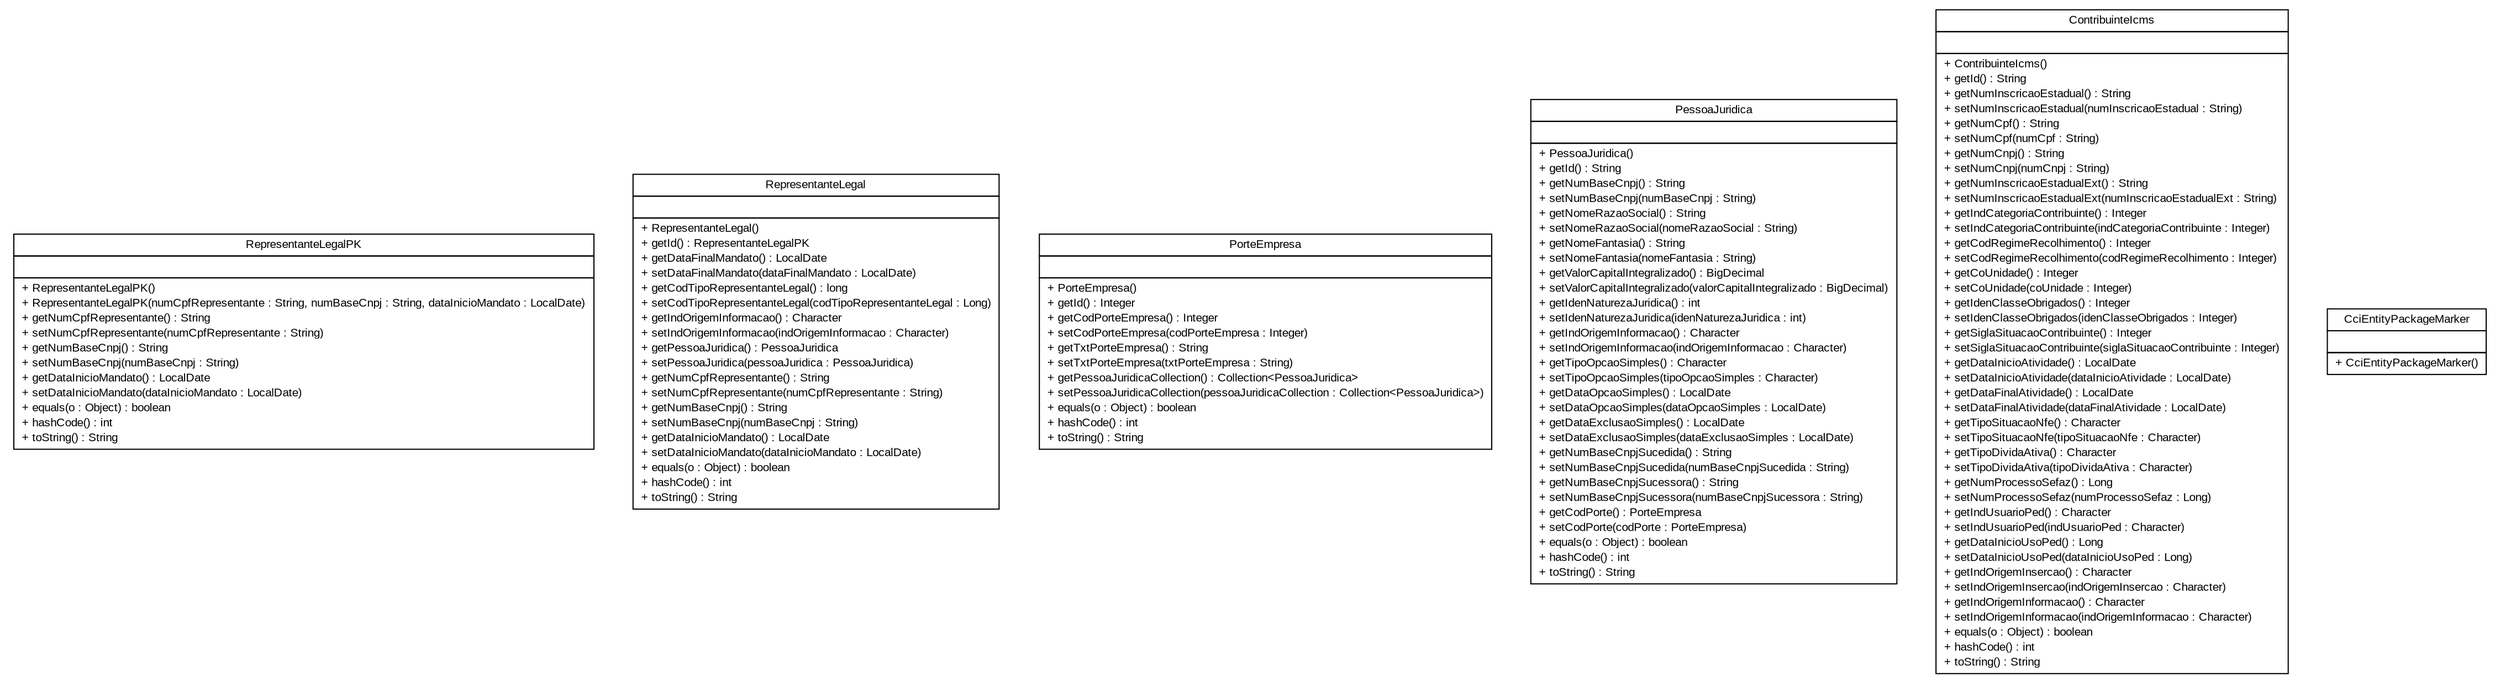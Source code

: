 #!/usr/local/bin/dot
#
# Class diagram 
# Generated by UMLGraph version R5_6 (http://www.umlgraph.org/)
#

digraph G {
	edge [fontname="arial",fontsize=10,labelfontname="arial",labelfontsize=10];
	node [fontname="arial",fontsize=10,shape=plaintext];
	nodesep=0.25;
	ranksep=0.5;
	// br.gov.to.sefaz.cci.persistence.entity.RepresentanteLegalPK
	c137550 [label=<<table title="br.gov.to.sefaz.cci.persistence.entity.RepresentanteLegalPK" border="0" cellborder="1" cellspacing="0" cellpadding="2" port="p" href="./RepresentanteLegalPK.html">
		<tr><td><table border="0" cellspacing="0" cellpadding="1">
<tr><td align="center" balign="center"> RepresentanteLegalPK </td></tr>
		</table></td></tr>
		<tr><td><table border="0" cellspacing="0" cellpadding="1">
<tr><td align="left" balign="left">  </td></tr>
		</table></td></tr>
		<tr><td><table border="0" cellspacing="0" cellpadding="1">
<tr><td align="left" balign="left"> + RepresentanteLegalPK() </td></tr>
<tr><td align="left" balign="left"> + RepresentanteLegalPK(numCpfRepresentante : String, numBaseCnpj : String, dataInicioMandato : LocalDate) </td></tr>
<tr><td align="left" balign="left"> + getNumCpfRepresentante() : String </td></tr>
<tr><td align="left" balign="left"> + setNumCpfRepresentante(numCpfRepresentante : String) </td></tr>
<tr><td align="left" balign="left"> + getNumBaseCnpj() : String </td></tr>
<tr><td align="left" balign="left"> + setNumBaseCnpj(numBaseCnpj : String) </td></tr>
<tr><td align="left" balign="left"> + getDataInicioMandato() : LocalDate </td></tr>
<tr><td align="left" balign="left"> + setDataInicioMandato(dataInicioMandato : LocalDate) </td></tr>
<tr><td align="left" balign="left"> + equals(o : Object) : boolean </td></tr>
<tr><td align="left" balign="left"> + hashCode() : int </td></tr>
<tr><td align="left" balign="left"> + toString() : String </td></tr>
		</table></td></tr>
		</table>>, URL="./RepresentanteLegalPK.html", fontname="arial", fontcolor="black", fontsize=10.0];
	// br.gov.to.sefaz.cci.persistence.entity.RepresentanteLegal
	c137551 [label=<<table title="br.gov.to.sefaz.cci.persistence.entity.RepresentanteLegal" border="0" cellborder="1" cellspacing="0" cellpadding="2" port="p" href="./RepresentanteLegal.html">
		<tr><td><table border="0" cellspacing="0" cellpadding="1">
<tr><td align="center" balign="center"> RepresentanteLegal </td></tr>
		</table></td></tr>
		<tr><td><table border="0" cellspacing="0" cellpadding="1">
<tr><td align="left" balign="left">  </td></tr>
		</table></td></tr>
		<tr><td><table border="0" cellspacing="0" cellpadding="1">
<tr><td align="left" balign="left"> + RepresentanteLegal() </td></tr>
<tr><td align="left" balign="left"> + getId() : RepresentanteLegalPK </td></tr>
<tr><td align="left" balign="left"> + getDataFinalMandato() : LocalDate </td></tr>
<tr><td align="left" balign="left"> + setDataFinalMandato(dataFinalMandato : LocalDate) </td></tr>
<tr><td align="left" balign="left"> + getCodTipoRepresentanteLegal() : long </td></tr>
<tr><td align="left" balign="left"> + setCodTipoRepresentanteLegal(codTipoRepresentanteLegal : Long) </td></tr>
<tr><td align="left" balign="left"> + getIndOrigemInformacao() : Character </td></tr>
<tr><td align="left" balign="left"> + setIndOrigemInformacao(indOrigemInformacao : Character) </td></tr>
<tr><td align="left" balign="left"> + getPessoaJuridica() : PessoaJuridica </td></tr>
<tr><td align="left" balign="left"> + setPessoaJuridica(pessoaJuridica : PessoaJuridica) </td></tr>
<tr><td align="left" balign="left"> + getNumCpfRepresentante() : String </td></tr>
<tr><td align="left" balign="left"> + setNumCpfRepresentante(numCpfRepresentante : String) </td></tr>
<tr><td align="left" balign="left"> + getNumBaseCnpj() : String </td></tr>
<tr><td align="left" balign="left"> + setNumBaseCnpj(numBaseCnpj : String) </td></tr>
<tr><td align="left" balign="left"> + getDataInicioMandato() : LocalDate </td></tr>
<tr><td align="left" balign="left"> + setDataInicioMandato(dataInicioMandato : LocalDate) </td></tr>
<tr><td align="left" balign="left"> + equals(o : Object) : boolean </td></tr>
<tr><td align="left" balign="left"> + hashCode() : int </td></tr>
<tr><td align="left" balign="left"> + toString() : String </td></tr>
		</table></td></tr>
		</table>>, URL="./RepresentanteLegal.html", fontname="arial", fontcolor="black", fontsize=10.0];
	// br.gov.to.sefaz.cci.persistence.entity.PorteEmpresa
	c137552 [label=<<table title="br.gov.to.sefaz.cci.persistence.entity.PorteEmpresa" border="0" cellborder="1" cellspacing="0" cellpadding="2" port="p" href="./PorteEmpresa.html">
		<tr><td><table border="0" cellspacing="0" cellpadding="1">
<tr><td align="center" balign="center"> PorteEmpresa </td></tr>
		</table></td></tr>
		<tr><td><table border="0" cellspacing="0" cellpadding="1">
<tr><td align="left" balign="left">  </td></tr>
		</table></td></tr>
		<tr><td><table border="0" cellspacing="0" cellpadding="1">
<tr><td align="left" balign="left"> + PorteEmpresa() </td></tr>
<tr><td align="left" balign="left"> + getId() : Integer </td></tr>
<tr><td align="left" balign="left"> + getCodPorteEmpresa() : Integer </td></tr>
<tr><td align="left" balign="left"> + setCodPorteEmpresa(codPorteEmpresa : Integer) </td></tr>
<tr><td align="left" balign="left"> + getTxtPorteEmpresa() : String </td></tr>
<tr><td align="left" balign="left"> + setTxtPorteEmpresa(txtPorteEmpresa : String) </td></tr>
<tr><td align="left" balign="left"> + getPessoaJuridicaCollection() : Collection&lt;PessoaJuridica&gt; </td></tr>
<tr><td align="left" balign="left"> + setPessoaJuridicaCollection(pessoaJuridicaCollection : Collection&lt;PessoaJuridica&gt;) </td></tr>
<tr><td align="left" balign="left"> + equals(o : Object) : boolean </td></tr>
<tr><td align="left" balign="left"> + hashCode() : int </td></tr>
<tr><td align="left" balign="left"> + toString() : String </td></tr>
		</table></td></tr>
		</table>>, URL="./PorteEmpresa.html", fontname="arial", fontcolor="black", fontsize=10.0];
	// br.gov.to.sefaz.cci.persistence.entity.PessoaJuridica
	c137553 [label=<<table title="br.gov.to.sefaz.cci.persistence.entity.PessoaJuridica" border="0" cellborder="1" cellspacing="0" cellpadding="2" port="p" href="./PessoaJuridica.html">
		<tr><td><table border="0" cellspacing="0" cellpadding="1">
<tr><td align="center" balign="center"> PessoaJuridica </td></tr>
		</table></td></tr>
		<tr><td><table border="0" cellspacing="0" cellpadding="1">
<tr><td align="left" balign="left">  </td></tr>
		</table></td></tr>
		<tr><td><table border="0" cellspacing="0" cellpadding="1">
<tr><td align="left" balign="left"> + PessoaJuridica() </td></tr>
<tr><td align="left" balign="left"> + getId() : String </td></tr>
<tr><td align="left" balign="left"> + getNumBaseCnpj() : String </td></tr>
<tr><td align="left" balign="left"> + setNumBaseCnpj(numBaseCnpj : String) </td></tr>
<tr><td align="left" balign="left"> + getNomeRazaoSocial() : String </td></tr>
<tr><td align="left" balign="left"> + setNomeRazaoSocial(nomeRazaoSocial : String) </td></tr>
<tr><td align="left" balign="left"> + getNomeFantasia() : String </td></tr>
<tr><td align="left" balign="left"> + setNomeFantasia(nomeFantasia : String) </td></tr>
<tr><td align="left" balign="left"> + getValorCapitalIntegralizado() : BigDecimal </td></tr>
<tr><td align="left" balign="left"> + setValorCapitalIntegralizado(valorCapitalIntegralizado : BigDecimal) </td></tr>
<tr><td align="left" balign="left"> + getIdenNaturezaJuridica() : int </td></tr>
<tr><td align="left" balign="left"> + setIdenNaturezaJuridica(idenNaturezaJuridica : int) </td></tr>
<tr><td align="left" balign="left"> + getIndOrigemInformacao() : Character </td></tr>
<tr><td align="left" balign="left"> + setIndOrigemInformacao(indOrigemInformacao : Character) </td></tr>
<tr><td align="left" balign="left"> + getTipoOpcaoSimples() : Character </td></tr>
<tr><td align="left" balign="left"> + setTipoOpcaoSimples(tipoOpcaoSimples : Character) </td></tr>
<tr><td align="left" balign="left"> + getDataOpcaoSimples() : LocalDate </td></tr>
<tr><td align="left" balign="left"> + setDataOpcaoSimples(dataOpcaoSimples : LocalDate) </td></tr>
<tr><td align="left" balign="left"> + getDataExclusaoSimples() : LocalDate </td></tr>
<tr><td align="left" balign="left"> + setDataExclusaoSimples(dataExclusaoSimples : LocalDate) </td></tr>
<tr><td align="left" balign="left"> + getNumBaseCnpjSucedida() : String </td></tr>
<tr><td align="left" balign="left"> + setNumBaseCnpjSucedida(numBaseCnpjSucedida : String) </td></tr>
<tr><td align="left" balign="left"> + getNumBaseCnpjSucessora() : String </td></tr>
<tr><td align="left" balign="left"> + setNumBaseCnpjSucessora(numBaseCnpjSucessora : String) </td></tr>
<tr><td align="left" balign="left"> + getCodPorte() : PorteEmpresa </td></tr>
<tr><td align="left" balign="left"> + setCodPorte(codPorte : PorteEmpresa) </td></tr>
<tr><td align="left" balign="left"> + equals(o : Object) : boolean </td></tr>
<tr><td align="left" balign="left"> + hashCode() : int </td></tr>
<tr><td align="left" balign="left"> + toString() : String </td></tr>
		</table></td></tr>
		</table>>, URL="./PessoaJuridica.html", fontname="arial", fontcolor="black", fontsize=10.0];
	// br.gov.to.sefaz.cci.persistence.entity.ContribuinteIcms
	c137554 [label=<<table title="br.gov.to.sefaz.cci.persistence.entity.ContribuinteIcms" border="0" cellborder="1" cellspacing="0" cellpadding="2" port="p" href="./ContribuinteIcms.html">
		<tr><td><table border="0" cellspacing="0" cellpadding="1">
<tr><td align="center" balign="center"> ContribuinteIcms </td></tr>
		</table></td></tr>
		<tr><td><table border="0" cellspacing="0" cellpadding="1">
<tr><td align="left" balign="left">  </td></tr>
		</table></td></tr>
		<tr><td><table border="0" cellspacing="0" cellpadding="1">
<tr><td align="left" balign="left"> + ContribuinteIcms() </td></tr>
<tr><td align="left" balign="left"> + getId() : String </td></tr>
<tr><td align="left" balign="left"> + getNumInscricaoEstadual() : String </td></tr>
<tr><td align="left" balign="left"> + setNumInscricaoEstadual(numInscricaoEstadual : String) </td></tr>
<tr><td align="left" balign="left"> + getNumCpf() : String </td></tr>
<tr><td align="left" balign="left"> + setNumCpf(numCpf : String) </td></tr>
<tr><td align="left" balign="left"> + getNumCnpj() : String </td></tr>
<tr><td align="left" balign="left"> + setNumCnpj(numCnpj : String) </td></tr>
<tr><td align="left" balign="left"> + getNumInscricaoEstadualExt() : String </td></tr>
<tr><td align="left" balign="left"> + setNumInscricaoEstadualExt(numInscricaoEstadualExt : String) </td></tr>
<tr><td align="left" balign="left"> + getIndCategoriaContribuinte() : Integer </td></tr>
<tr><td align="left" balign="left"> + setIndCategoriaContribuinte(indCategoriaContribuinte : Integer) </td></tr>
<tr><td align="left" balign="left"> + getCodRegimeRecolhimento() : Integer </td></tr>
<tr><td align="left" balign="left"> + setCodRegimeRecolhimento(codRegimeRecolhimento : Integer) </td></tr>
<tr><td align="left" balign="left"> + getCoUnidade() : Integer </td></tr>
<tr><td align="left" balign="left"> + setCoUnidade(coUnidade : Integer) </td></tr>
<tr><td align="left" balign="left"> + getIdenClasseObrigados() : Integer </td></tr>
<tr><td align="left" balign="left"> + setIdenClasseObrigados(idenClasseObrigados : Integer) </td></tr>
<tr><td align="left" balign="left"> + getSiglaSituacaoContribuinte() : Integer </td></tr>
<tr><td align="left" balign="left"> + setSiglaSituacaoContribuinte(siglaSituacaoContribuinte : Integer) </td></tr>
<tr><td align="left" balign="left"> + getDataInicioAtividade() : LocalDate </td></tr>
<tr><td align="left" balign="left"> + setDataInicioAtividade(dataInicioAtividade : LocalDate) </td></tr>
<tr><td align="left" balign="left"> + getDataFinalAtividade() : LocalDate </td></tr>
<tr><td align="left" balign="left"> + setDataFinalAtividade(dataFinalAtividade : LocalDate) </td></tr>
<tr><td align="left" balign="left"> + getTipoSituacaoNfe() : Character </td></tr>
<tr><td align="left" balign="left"> + setTipoSituacaoNfe(tipoSituacaoNfe : Character) </td></tr>
<tr><td align="left" balign="left"> + getTipoDividaAtiva() : Character </td></tr>
<tr><td align="left" balign="left"> + setTipoDividaAtiva(tipoDividaAtiva : Character) </td></tr>
<tr><td align="left" balign="left"> + getNumProcessoSefaz() : Long </td></tr>
<tr><td align="left" balign="left"> + setNumProcessoSefaz(numProcessoSefaz : Long) </td></tr>
<tr><td align="left" balign="left"> + getIndUsuarioPed() : Character </td></tr>
<tr><td align="left" balign="left"> + setIndUsuarioPed(indUsuarioPed : Character) </td></tr>
<tr><td align="left" balign="left"> + getDataInicioUsoPed() : Long </td></tr>
<tr><td align="left" balign="left"> + setDataInicioUsoPed(dataInicioUsoPed : Long) </td></tr>
<tr><td align="left" balign="left"> + getIndOrigemInsercao() : Character </td></tr>
<tr><td align="left" balign="left"> + setIndOrigemInsercao(indOrigemInsercao : Character) </td></tr>
<tr><td align="left" balign="left"> + getIndOrigemInformacao() : Character </td></tr>
<tr><td align="left" balign="left"> + setIndOrigemInformacao(indOrigemInformacao : Character) </td></tr>
<tr><td align="left" balign="left"> + equals(o : Object) : boolean </td></tr>
<tr><td align="left" balign="left"> + hashCode() : int </td></tr>
<tr><td align="left" balign="left"> + toString() : String </td></tr>
		</table></td></tr>
		</table>>, URL="./ContribuinteIcms.html", fontname="arial", fontcolor="black", fontsize=10.0];
	// br.gov.to.sefaz.cci.persistence.entity.CciEntityPackageMarker
	c137555 [label=<<table title="br.gov.to.sefaz.cci.persistence.entity.CciEntityPackageMarker" border="0" cellborder="1" cellspacing="0" cellpadding="2" port="p" href="./CciEntityPackageMarker.html">
		<tr><td><table border="0" cellspacing="0" cellpadding="1">
<tr><td align="center" balign="center"> CciEntityPackageMarker </td></tr>
		</table></td></tr>
		<tr><td><table border="0" cellspacing="0" cellpadding="1">
<tr><td align="left" balign="left">  </td></tr>
		</table></td></tr>
		<tr><td><table border="0" cellspacing="0" cellpadding="1">
<tr><td align="left" balign="left"> + CciEntityPackageMarker() </td></tr>
		</table></td></tr>
		</table>>, URL="./CciEntityPackageMarker.html", fontname="arial", fontcolor="black", fontsize=10.0];
}

